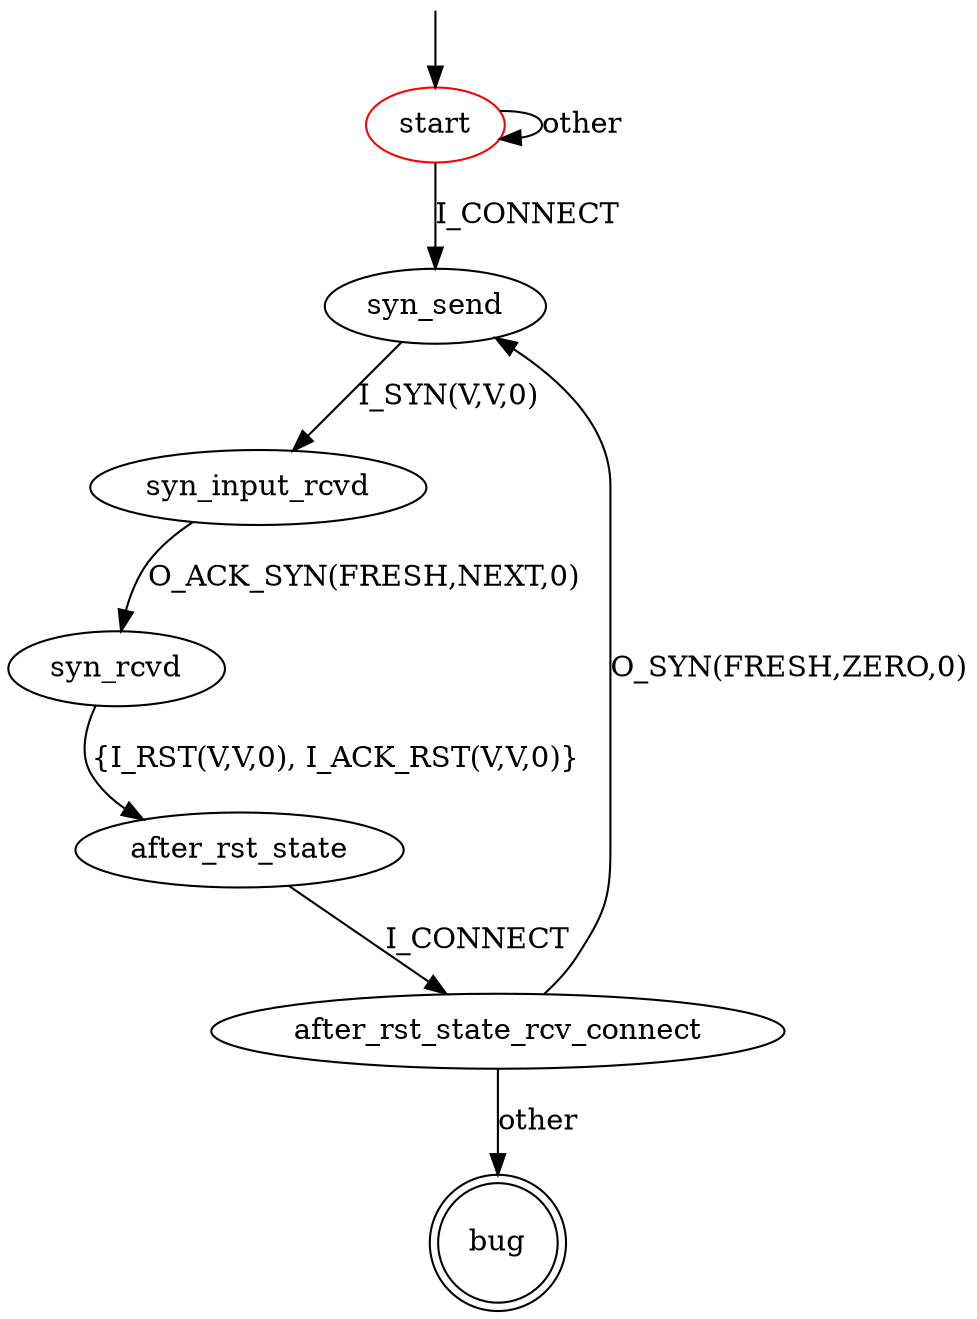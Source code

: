 digraph G {
label=""
start [color="red"]
bug [shape="doublecircle"]

start -> start [label="other"]
start -> syn_send [label="I_CONNECT"]

syn_send -> syn_input_rcvd [label="I_SYN(V,V,0)"]

syn_input_rcvd -> syn_rcvd [label="O_ACK_SYN(FRESH,NEXT,0)"]

syn_rcvd -> after_rst_state [label="{I_RST(V,V,0), I_ACK_RST(V,V,0)}"]

after_rst_state -> after_rst_state_rcv_connect [label="I_CONNECT"]
after_rst_state_rcv_connect -> syn_send [label="O_SYN(FRESH,ZERO,0)"] 
after_rst_state_rcv_connect -> bug [label="other"]

__start0 [label="" shape="none" width="0" height="0"];
__start0 -> start;
}
